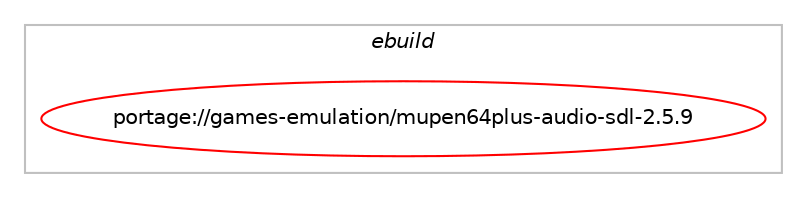 digraph prolog {

# *************
# Graph options
# *************

newrank=true;
concentrate=true;
compound=true;
graph [rankdir=LR,fontname=Helvetica,fontsize=10,ranksep=1.5];#, ranksep=2.5, nodesep=0.2];
edge  [arrowhead=vee];
node  [fontname=Helvetica,fontsize=10];

# **********
# The ebuild
# **********

subgraph cluster_leftcol {
color=gray;
label=<<i>ebuild</i>>;
id [label="portage://games-emulation/mupen64plus-audio-sdl-2.5.9", color=red, width=4, href="../games-emulation/mupen64plus-audio-sdl-2.5.9.svg"];
}

# ****************
# The dependencies
# ****************

subgraph cluster_midcol {
color=gray;
label=<<i>dependencies</i>>;
subgraph cluster_compile {
fillcolor="#eeeeee";
style=filled;
label=<<i>compile</i>>;
# *** BEGIN UNKNOWN DEPENDENCY TYPE (TODO) ***
# id -> equal(use_conditional_group(positive,libsamplerate,portage://games-emulation/mupen64plus-audio-sdl-2.5.9,[package_dependency(portage://games-emulation/mupen64plus-audio-sdl-2.5.9,install,no,media-libs,libsamplerate,none,[,,],any_same_slot,[])]))
# *** END UNKNOWN DEPENDENCY TYPE (TODO) ***

# *** BEGIN UNKNOWN DEPENDENCY TYPE (TODO) ***
# id -> equal(use_conditional_group(positive,speex,portage://games-emulation/mupen64plus-audio-sdl-2.5.9,[package_dependency(portage://games-emulation/mupen64plus-audio-sdl-2.5.9,install,no,media-libs,speex,none,[,,],any_same_slot,[]),package_dependency(portage://games-emulation/mupen64plus-audio-sdl-2.5.9,install,no,media-libs,speexdsp,none,[,,],any_same_slot,[])]))
# *** END UNKNOWN DEPENDENCY TYPE (TODO) ***

# *** BEGIN UNKNOWN DEPENDENCY TYPE (TODO) ***
# id -> equal(package_dependency(portage://games-emulation/mupen64plus-audio-sdl-2.5.9,install,no,games-emulation,mupen64plus-core,greaterequal,[2.5.9,,,2.5.9],any_same_slot,[]))
# *** END UNKNOWN DEPENDENCY TYPE (TODO) ***

# *** BEGIN UNKNOWN DEPENDENCY TYPE (TODO) ***
# id -> equal(package_dependency(portage://games-emulation/mupen64plus-audio-sdl-2.5.9,install,no,media-libs,libsdl2,none,[,,],[slot(0),equal],[use(enable(sound),none)]))
# *** END UNKNOWN DEPENDENCY TYPE (TODO) ***

}
subgraph cluster_compileandrun {
fillcolor="#eeeeee";
style=filled;
label=<<i>compile and run</i>>;
}
subgraph cluster_run {
fillcolor="#eeeeee";
style=filled;
label=<<i>run</i>>;
# *** BEGIN UNKNOWN DEPENDENCY TYPE (TODO) ***
# id -> equal(use_conditional_group(positive,libsamplerate,portage://games-emulation/mupen64plus-audio-sdl-2.5.9,[package_dependency(portage://games-emulation/mupen64plus-audio-sdl-2.5.9,run,no,media-libs,libsamplerate,none,[,,],any_same_slot,[])]))
# *** END UNKNOWN DEPENDENCY TYPE (TODO) ***

# *** BEGIN UNKNOWN DEPENDENCY TYPE (TODO) ***
# id -> equal(use_conditional_group(positive,speex,portage://games-emulation/mupen64plus-audio-sdl-2.5.9,[package_dependency(portage://games-emulation/mupen64plus-audio-sdl-2.5.9,run,no,media-libs,speex,none,[,,],any_same_slot,[]),package_dependency(portage://games-emulation/mupen64plus-audio-sdl-2.5.9,run,no,media-libs,speexdsp,none,[,,],any_same_slot,[])]))
# *** END UNKNOWN DEPENDENCY TYPE (TODO) ***

# *** BEGIN UNKNOWN DEPENDENCY TYPE (TODO) ***
# id -> equal(package_dependency(portage://games-emulation/mupen64plus-audio-sdl-2.5.9,run,no,games-emulation,mupen64plus-core,greaterequal,[2.5.9,,,2.5.9],any_same_slot,[]))
# *** END UNKNOWN DEPENDENCY TYPE (TODO) ***

# *** BEGIN UNKNOWN DEPENDENCY TYPE (TODO) ***
# id -> equal(package_dependency(portage://games-emulation/mupen64plus-audio-sdl-2.5.9,run,no,media-libs,libsdl2,none,[,,],[slot(0),equal],[use(enable(sound),none)]))
# *** END UNKNOWN DEPENDENCY TYPE (TODO) ***

}
}

# **************
# The candidates
# **************

subgraph cluster_choices {
rank=same;
color=gray;
label=<<i>candidates</i>>;

}

}
